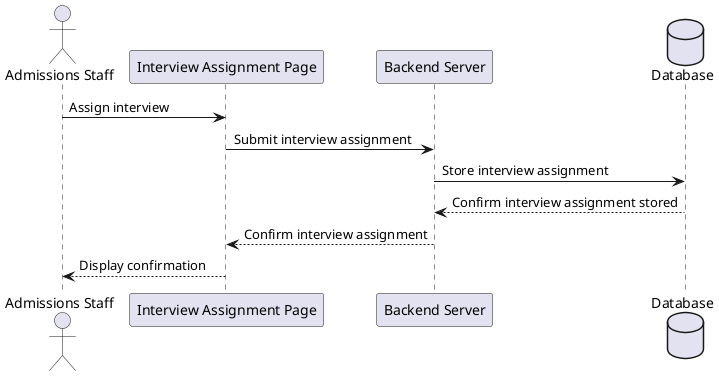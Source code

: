 ; filepath: /home/slightlywind/Repositories/Legacy/SWD392/sequence_diagrams/assign_interview.puml
@startuml
actor "Admissions Staff" as Staff
participant "Interview Assignment Page" as InterviewAssignmentPage
participant "Backend Server" as BackendServer
database Database

Staff -> InterviewAssignmentPage: Assign interview
InterviewAssignmentPage -> BackendServer: Submit interview assignment
BackendServer -> Database: Store interview assignment
Database --> BackendServer: Confirm interview assignment stored
BackendServer --> InterviewAssignmentPage: Confirm interview assignment
InterviewAssignmentPage --> Staff: Display confirmation
@enduml